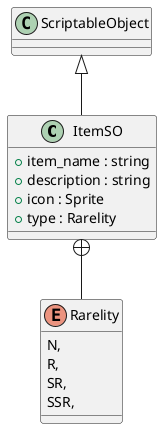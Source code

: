 @startuml
class ItemSO {
    + item_name : string
    + description : string
    + icon : Sprite
    + type : Rarelity
}
enum Rarelity {
    N,
    R,
    SR,
    SSR,
}
ScriptableObject <|-- ItemSO
ItemSO +-- Rarelity
@enduml
